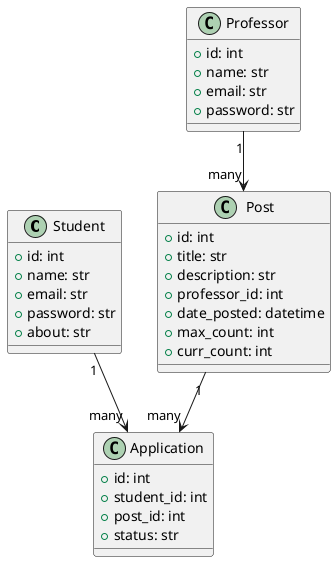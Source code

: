 @startuml
class Student {
  + id: int
  + name: str
  + email: str
  + password: str
  + about: str
}

class Professor {
  + id: int
  + name: str
  + email: str
  + password: str
}

class Post {
  + id: int
  + title: str
  + description: str
  + professor_id: int
  + date_posted: datetime
  + max_count: int
  + curr_count: int
}

class Application {
  + id: int
  + student_id: int
  + post_id: int
  + status: str
}

Student "1" --> "many" Application
Professor "1" --> "many" Post
Post "1" --> "many" Application
@enduml